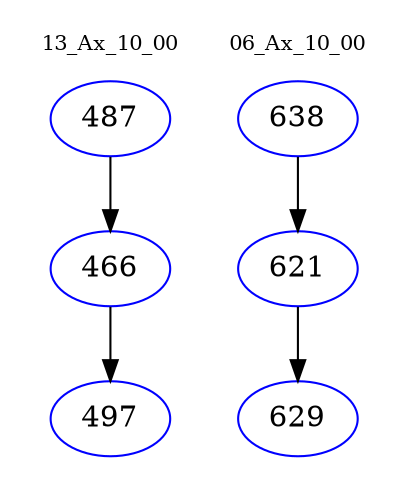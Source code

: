 digraph{
subgraph cluster_0 {
color = white
label = "13_Ax_10_00";
fontsize=10;
T0_487 [label="487", color="blue"]
T0_487 -> T0_466 [color="black"]
T0_466 [label="466", color="blue"]
T0_466 -> T0_497 [color="black"]
T0_497 [label="497", color="blue"]
}
subgraph cluster_1 {
color = white
label = "06_Ax_10_00";
fontsize=10;
T1_638 [label="638", color="blue"]
T1_638 -> T1_621 [color="black"]
T1_621 [label="621", color="blue"]
T1_621 -> T1_629 [color="black"]
T1_629 [label="629", color="blue"]
}
}
